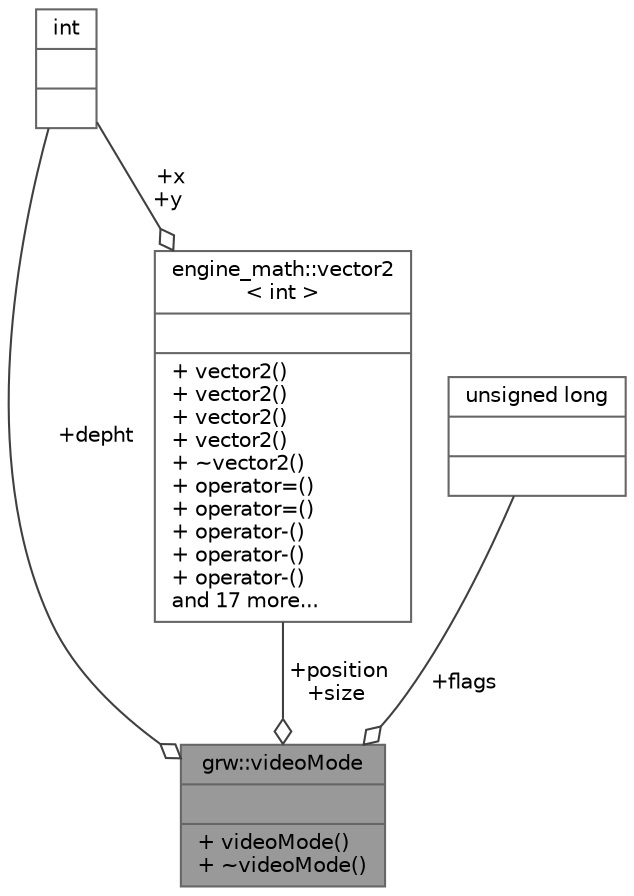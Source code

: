 digraph "grw::videoMode"
{
 // LATEX_PDF_SIZE
  bgcolor="transparent";
  edge [fontname=Helvetica,fontsize=10,labelfontname=Helvetica,labelfontsize=10];
  node [fontname=Helvetica,fontsize=10,shape=box,height=0.2,width=0.4];
  Node1 [shape=record,label="{grw::videoMode\n||+ videoMode()\l+ ~videoMode()\l}",height=0.2,width=0.4,color="gray40", fillcolor="grey60", style="filled", fontcolor="black",tooltip=" "];
  Node2 -> Node1 [color="grey25",style="solid",label=" +position\n+size" ,arrowhead="odiamond"];
  Node2 [shape=record,label="{engine_math::vector2\l\< int \>\n||+ vector2()\l+ vector2()\l+ vector2()\l+ vector2()\l+ ~vector2()\l+ operator=()\l+ operator=()\l+ operator-()\l+ operator-()\l+ operator-()\land 17 more...\l}",height=0.2,width=0.4,color="gray40", fillcolor="white", style="filled",URL="$classengine__math_1_1vector2.html",tooltip=" "];
  Node3 -> Node2 [color="grey25",style="solid",label=" +x\n+y" ,arrowhead="odiamond"];
  Node3 [shape=record,label="{int\n||}",height=0.2,width=0.4,color="gray40", fillcolor="white", style="filled",URL="$classint.html",tooltip=" "];
  Node3 -> Node1 [color="grey25",style="solid",label=" +depht" ,arrowhead="odiamond"];
  Node4 -> Node1 [color="grey25",style="solid",label=" +flags" ,arrowhead="odiamond"];
  Node4 [shape=record,label="{unsigned long\n||}",height=0.2,width=0.4,color="gray40", fillcolor="white", style="filled",tooltip=" "];
}
